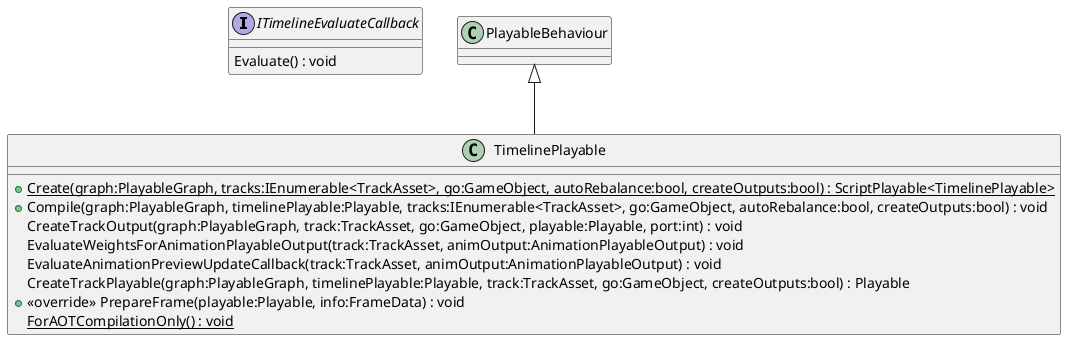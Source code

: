 @startuml
interface ITimelineEvaluateCallback {
    Evaluate() : void
}
class TimelinePlayable {
    + {static} Create(graph:PlayableGraph, tracks:IEnumerable<TrackAsset>, go:GameObject, autoRebalance:bool, createOutputs:bool) : ScriptPlayable<TimelinePlayable>
    + Compile(graph:PlayableGraph, timelinePlayable:Playable, tracks:IEnumerable<TrackAsset>, go:GameObject, autoRebalance:bool, createOutputs:bool) : void
    CreateTrackOutput(graph:PlayableGraph, track:TrackAsset, go:GameObject, playable:Playable, port:int) : void
    EvaluateWeightsForAnimationPlayableOutput(track:TrackAsset, animOutput:AnimationPlayableOutput) : void
    EvaluateAnimationPreviewUpdateCallback(track:TrackAsset, animOutput:AnimationPlayableOutput) : void
    CreateTrackPlayable(graph:PlayableGraph, timelinePlayable:Playable, track:TrackAsset, go:GameObject, createOutputs:bool) : Playable
    + <<override>> PrepareFrame(playable:Playable, info:FrameData) : void
    {static} ForAOTCompilationOnly() : void
}
PlayableBehaviour <|-- TimelinePlayable
@enduml
